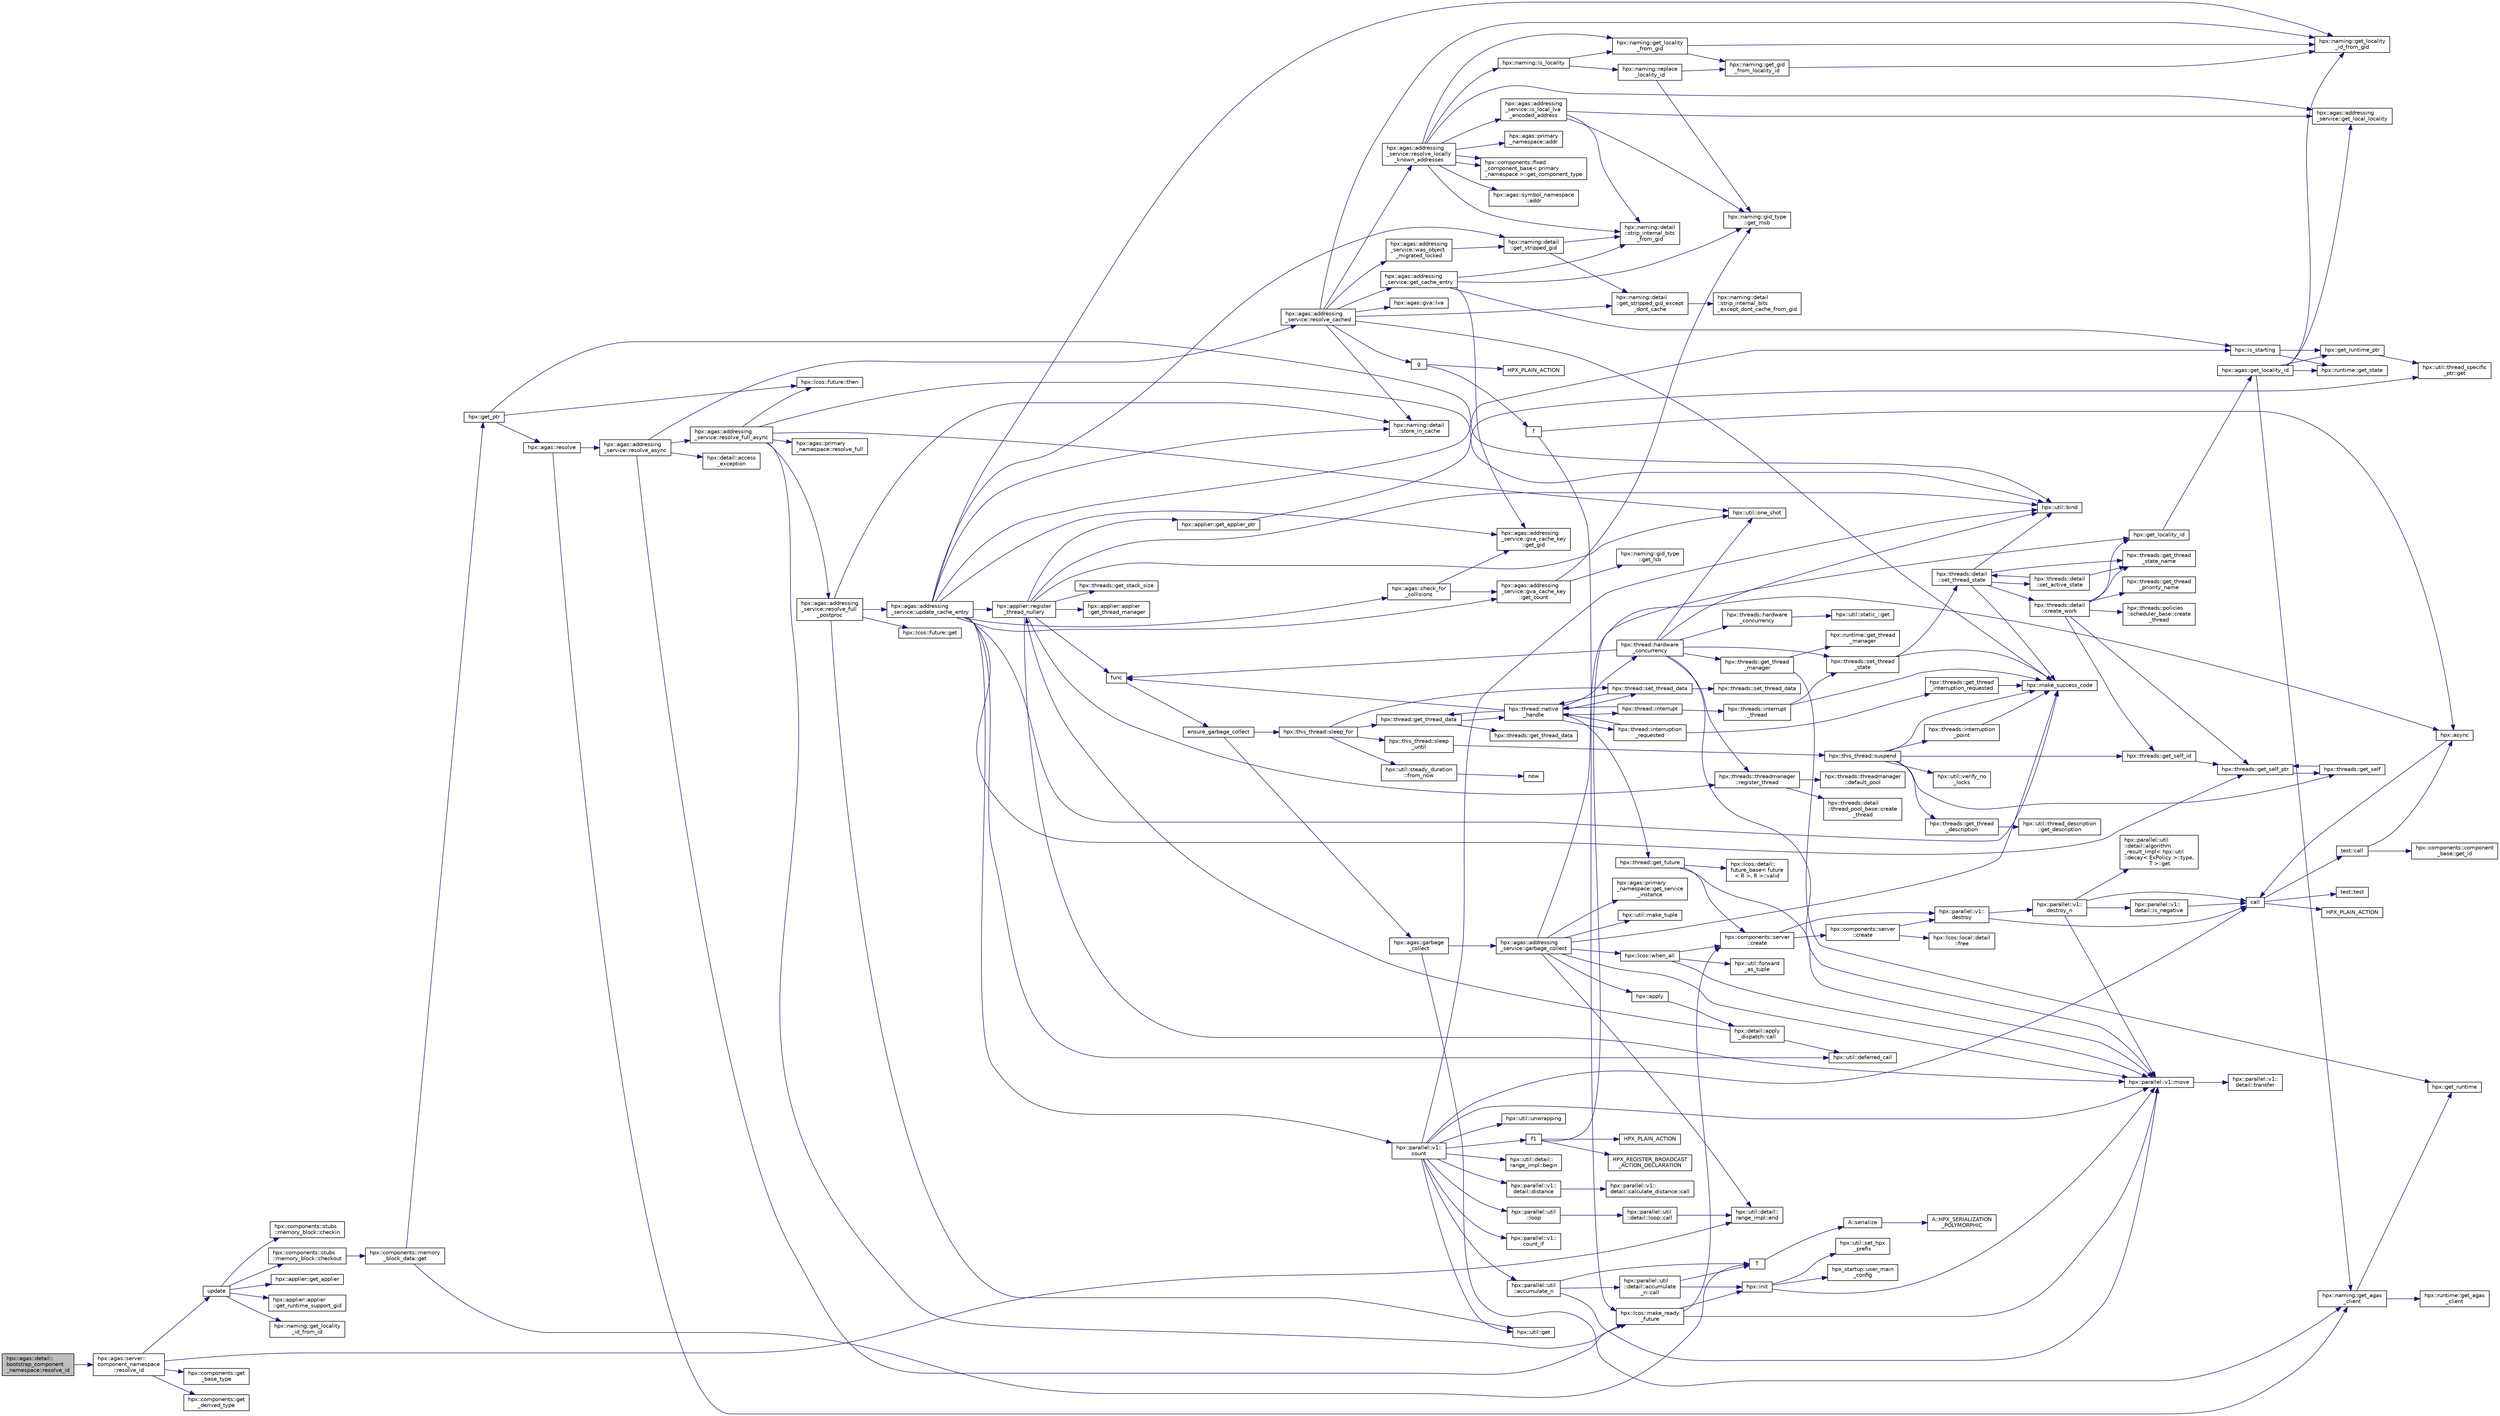 digraph "hpx::agas::detail::bootstrap_component_namespace::resolve_id"
{
  edge [fontname="Helvetica",fontsize="10",labelfontname="Helvetica",labelfontsize="10"];
  node [fontname="Helvetica",fontsize="10",shape=record];
  rankdir="LR";
  Node1377 [label="hpx::agas::detail::\lbootstrap_component\l_namespace::resolve_id",height=0.2,width=0.4,color="black", fillcolor="grey75", style="filled", fontcolor="black"];
  Node1377 -> Node1378 [color="midnightblue",fontsize="10",style="solid",fontname="Helvetica"];
  Node1378 [label="hpx::agas::server::\lcomponent_namespace\l::resolve_id",height=0.2,width=0.4,color="black", fillcolor="white", style="filled",URL="$d4/dc8/structhpx_1_1agas_1_1server_1_1component__namespace.html#acee1577d340b0c3af69fea410a97e760"];
  Node1378 -> Node1379 [color="midnightblue",fontsize="10",style="solid",fontname="Helvetica"];
  Node1379 [label="update",height=0.2,width=0.4,color="black", fillcolor="white", style="filled",URL="$d7/d8b/non__atomic__rma_8cpp.html#a1f6c9aa3449cfad360e892c9c0bb7773"];
  Node1379 -> Node1380 [color="midnightblue",fontsize="10",style="solid",fontname="Helvetica"];
  Node1380 [label="hpx::components::stubs\l::memory_block::checkout",height=0.2,width=0.4,color="black", fillcolor="white", style="filled",URL="$d2/d46/structhpx_1_1components_1_1stubs_1_1memory__block.html#a37128bbb38e0ee31010f3d06d6de4e66"];
  Node1380 -> Node1381 [color="midnightblue",fontsize="10",style="solid",fontname="Helvetica"];
  Node1381 [label="hpx::components::memory\l_block_data::get",height=0.2,width=0.4,color="black", fillcolor="white", style="filled",URL="$d5/d76/classhpx_1_1components_1_1memory__block__data.html#a97ce2f01b730d8d90d329c1642fc0b28"];
  Node1381 -> Node1382 [color="midnightblue",fontsize="10",style="solid",fontname="Helvetica"];
  Node1382 [label="T",height=0.2,width=0.4,color="black", fillcolor="white", style="filled",URL="$db/d33/polymorphic__semiintrusive__template_8cpp.html#ad187658f9cb91c1312b39ae7e896f1ea"];
  Node1382 -> Node1383 [color="midnightblue",fontsize="10",style="solid",fontname="Helvetica"];
  Node1383 [label="A::serialize",height=0.2,width=0.4,color="black", fillcolor="white", style="filled",URL="$d7/da0/struct_a.html#a5f5c287cf471e274ed9dda0da1592212"];
  Node1383 -> Node1384 [color="midnightblue",fontsize="10",style="solid",fontname="Helvetica"];
  Node1384 [label="A::HPX_SERIALIZATION\l_POLYMORPHIC",height=0.2,width=0.4,color="black", fillcolor="white", style="filled",URL="$d7/da0/struct_a.html#ada978cc156cebbafddb1f3aa4c01918c"];
  Node1381 -> Node1385 [color="midnightblue",fontsize="10",style="solid",fontname="Helvetica"];
  Node1385 [label="hpx::get_ptr",height=0.2,width=0.4,color="black", fillcolor="white", style="filled",URL="$d8/d83/namespacehpx.html#aeb814737de830a2e8e340ca052d5ebfa",tooltip="Returns a future referring to the pointer to the underlying memory of a component. "];
  Node1385 -> Node1386 [color="midnightblue",fontsize="10",style="solid",fontname="Helvetica"];
  Node1386 [label="hpx::agas::resolve",height=0.2,width=0.4,color="black", fillcolor="white", style="filled",URL="$dc/d54/namespacehpx_1_1agas.html#aa3252ce39fbc229439bb0d85875b01fb"];
  Node1386 -> Node1387 [color="midnightblue",fontsize="10",style="solid",fontname="Helvetica"];
  Node1387 [label="hpx::naming::get_agas\l_client",height=0.2,width=0.4,color="black", fillcolor="white", style="filled",URL="$d4/dc9/namespacehpx_1_1naming.html#a0408fffd5d34b620712a801b0ae3b032"];
  Node1387 -> Node1388 [color="midnightblue",fontsize="10",style="solid",fontname="Helvetica"];
  Node1388 [label="hpx::get_runtime",height=0.2,width=0.4,color="black", fillcolor="white", style="filled",URL="$d8/d83/namespacehpx.html#aef902cc6c7dd3b9fbadf34d1e850a070"];
  Node1387 -> Node1389 [color="midnightblue",fontsize="10",style="solid",fontname="Helvetica"];
  Node1389 [label="hpx::runtime::get_agas\l_client",height=0.2,width=0.4,color="black", fillcolor="white", style="filled",URL="$d0/d7b/classhpx_1_1runtime.html#aeb5dddd30d6b9861669af8ad44d1a96a"];
  Node1386 -> Node1390 [color="midnightblue",fontsize="10",style="solid",fontname="Helvetica"];
  Node1390 [label="hpx::agas::addressing\l_service::resolve_async",height=0.2,width=0.4,color="black", fillcolor="white", style="filled",URL="$db/d58/structhpx_1_1agas_1_1addressing__service.html#a3344990e7d5c255f51bf89a8fb2828eb"];
  Node1390 -> Node1391 [color="midnightblue",fontsize="10",style="solid",fontname="Helvetica"];
  Node1391 [label="hpx::lcos::make_ready\l_future",height=0.2,width=0.4,color="black", fillcolor="white", style="filled",URL="$d2/dc9/namespacehpx_1_1lcos.html#a42997564ddfde91d475b8a2cea8f53e4"];
  Node1391 -> Node1392 [color="midnightblue",fontsize="10",style="solid",fontname="Helvetica"];
  Node1392 [label="hpx::init",height=0.2,width=0.4,color="black", fillcolor="white", style="filled",URL="$d8/d83/namespacehpx.html#a3c694ea960b47c56b33351ba16e3d76b",tooltip="Main entry point for launching the HPX runtime system. "];
  Node1392 -> Node1393 [color="midnightblue",fontsize="10",style="solid",fontname="Helvetica"];
  Node1393 [label="hpx::util::set_hpx\l_prefix",height=0.2,width=0.4,color="black", fillcolor="white", style="filled",URL="$df/dad/namespacehpx_1_1util.html#ae40a23c1ba0a48d9304dcf717a95793e"];
  Node1392 -> Node1394 [color="midnightblue",fontsize="10",style="solid",fontname="Helvetica"];
  Node1394 [label="hpx_startup::user_main\l_config",height=0.2,width=0.4,color="black", fillcolor="white", style="filled",URL="$d3/dd2/namespacehpx__startup.html#aaac571d88bd3912a4225a23eb3261637"];
  Node1392 -> Node1395 [color="midnightblue",fontsize="10",style="solid",fontname="Helvetica"];
  Node1395 [label="hpx::parallel::v1::move",height=0.2,width=0.4,color="black", fillcolor="white", style="filled",URL="$db/db9/namespacehpx_1_1parallel_1_1v1.html#aa7c4ede081ce786c9d1eb1adff495cfc"];
  Node1395 -> Node1396 [color="midnightblue",fontsize="10",style="solid",fontname="Helvetica"];
  Node1396 [label="hpx::parallel::v1::\ldetail::transfer",height=0.2,width=0.4,color="black", fillcolor="white", style="filled",URL="$d2/ddd/namespacehpx_1_1parallel_1_1v1_1_1detail.html#ab1b56a05e1885ca7cc7ffa1804dd2f3c"];
  Node1391 -> Node1397 [color="midnightblue",fontsize="10",style="solid",fontname="Helvetica"];
  Node1397 [label="hpx::components::server\l::create",height=0.2,width=0.4,color="black", fillcolor="white", style="filled",URL="$d2/da2/namespacehpx_1_1components_1_1server.html#ac776c89f3d68ceb910e8cee9fa937ab4",tooltip="Create arrays of components using their default constructor. "];
  Node1397 -> Node1398 [color="midnightblue",fontsize="10",style="solid",fontname="Helvetica"];
  Node1398 [label="hpx::components::server\l::create",height=0.2,width=0.4,color="black", fillcolor="white", style="filled",URL="$d2/da2/namespacehpx_1_1components_1_1server.html#a77d26de181c97b444565e230577981bd"];
  Node1398 -> Node1399 [color="midnightblue",fontsize="10",style="solid",fontname="Helvetica"];
  Node1399 [label="hpx::lcos::local::detail\l::free",height=0.2,width=0.4,color="black", fillcolor="white", style="filled",URL="$d4/dcb/namespacehpx_1_1lcos_1_1local_1_1detail.html#a55a940f019734e9bb045dc123cd80e48"];
  Node1398 -> Node1400 [color="midnightblue",fontsize="10",style="solid",fontname="Helvetica"];
  Node1400 [label="hpx::parallel::v1::\ldestroy",height=0.2,width=0.4,color="black", fillcolor="white", style="filled",URL="$db/db9/namespacehpx_1_1parallel_1_1v1.html#acf303558375048e8a7cc9a2c2e09477f"];
  Node1400 -> Node1401 [color="midnightblue",fontsize="10",style="solid",fontname="Helvetica"];
  Node1401 [label="call",height=0.2,width=0.4,color="black", fillcolor="white", style="filled",URL="$d2/d67/promise__1620_8cpp.html#a58357f0b82bc761e1d0b9091ed563a70"];
  Node1401 -> Node1402 [color="midnightblue",fontsize="10",style="solid",fontname="Helvetica"];
  Node1402 [label="test::test",height=0.2,width=0.4,color="black", fillcolor="white", style="filled",URL="$d8/d89/structtest.html#ab42d5ece712d716b04cb3f686f297a26"];
  Node1401 -> Node1403 [color="midnightblue",fontsize="10",style="solid",fontname="Helvetica"];
  Node1403 [label="HPX_PLAIN_ACTION",height=0.2,width=0.4,color="black", fillcolor="white", style="filled",URL="$d2/d67/promise__1620_8cpp.html#ab96aab827a4b1fcaf66cfe0ba83fef23"];
  Node1401 -> Node1404 [color="midnightblue",fontsize="10",style="solid",fontname="Helvetica"];
  Node1404 [label="test::call",height=0.2,width=0.4,color="black", fillcolor="white", style="filled",URL="$d8/d89/structtest.html#aeb29e7ed6518b9426ccf1344c52620ae"];
  Node1404 -> Node1405 [color="midnightblue",fontsize="10",style="solid",fontname="Helvetica"];
  Node1405 [label="hpx::async",height=0.2,width=0.4,color="black", fillcolor="white", style="filled",URL="$d8/d83/namespacehpx.html#acb7d8e37b73b823956ce144f9a57eaa4"];
  Node1405 -> Node1401 [color="midnightblue",fontsize="10",style="solid",fontname="Helvetica"];
  Node1404 -> Node1406 [color="midnightblue",fontsize="10",style="solid",fontname="Helvetica"];
  Node1406 [label="hpx::components::component\l_base::get_id",height=0.2,width=0.4,color="black", fillcolor="white", style="filled",URL="$d2/de6/classhpx_1_1components_1_1component__base.html#a4c8fd93514039bdf01c48d66d82b19cd"];
  Node1400 -> Node1407 [color="midnightblue",fontsize="10",style="solid",fontname="Helvetica"];
  Node1407 [label="hpx::parallel::v1::\ldestroy_n",height=0.2,width=0.4,color="black", fillcolor="white", style="filled",URL="$db/db9/namespacehpx_1_1parallel_1_1v1.html#a71d0691132a300690163f5636bcd5bd3"];
  Node1407 -> Node1408 [color="midnightblue",fontsize="10",style="solid",fontname="Helvetica"];
  Node1408 [label="hpx::parallel::v1::\ldetail::is_negative",height=0.2,width=0.4,color="black", fillcolor="white", style="filled",URL="$d2/ddd/namespacehpx_1_1parallel_1_1v1_1_1detail.html#adf2e40fc4b20ad0fd442ee3118a4d527"];
  Node1408 -> Node1401 [color="midnightblue",fontsize="10",style="solid",fontname="Helvetica"];
  Node1407 -> Node1409 [color="midnightblue",fontsize="10",style="solid",fontname="Helvetica"];
  Node1409 [label="hpx::parallel::util\l::detail::algorithm\l_result_impl\< hpx::util\l::decay\< ExPolicy \>::type,\l T \>::get",height=0.2,width=0.4,color="black", fillcolor="white", style="filled",URL="$d2/d42/structhpx_1_1parallel_1_1util_1_1detail_1_1algorithm__result__impl.html#ab5b051e8ec74eff5e0e62fd63f5d377e"];
  Node1407 -> Node1395 [color="midnightblue",fontsize="10",style="solid",fontname="Helvetica"];
  Node1407 -> Node1401 [color="midnightblue",fontsize="10",style="solid",fontname="Helvetica"];
  Node1397 -> Node1400 [color="midnightblue",fontsize="10",style="solid",fontname="Helvetica"];
  Node1391 -> Node1395 [color="midnightblue",fontsize="10",style="solid",fontname="Helvetica"];
  Node1390 -> Node1410 [color="midnightblue",fontsize="10",style="solid",fontname="Helvetica"];
  Node1410 [label="hpx::agas::addressing\l_service::resolve_cached",height=0.2,width=0.4,color="black", fillcolor="white", style="filled",URL="$db/d58/structhpx_1_1agas_1_1addressing__service.html#a187ac62b4a4b7c1b98b75979357f07a9"];
  Node1410 -> Node1411 [color="midnightblue",fontsize="10",style="solid",fontname="Helvetica"];
  Node1411 [label="hpx::naming::detail\l::get_stripped_gid_except\l_dont_cache",height=0.2,width=0.4,color="black", fillcolor="white", style="filled",URL="$d5/d18/namespacehpx_1_1naming_1_1detail.html#a1ab848588112d0f7fac377a15692c9cc"];
  Node1411 -> Node1412 [color="midnightblue",fontsize="10",style="solid",fontname="Helvetica"];
  Node1412 [label="hpx::naming::detail\l::strip_internal_bits\l_except_dont_cache_from_gid",height=0.2,width=0.4,color="black", fillcolor="white", style="filled",URL="$d5/d18/namespacehpx_1_1naming_1_1detail.html#aabeb51a92376c6bfb9cf31bf9ff0c4cc"];
  Node1410 -> Node1413 [color="midnightblue",fontsize="10",style="solid",fontname="Helvetica"];
  Node1413 [label="hpx::agas::addressing\l_service::resolve_locally\l_known_addresses",height=0.2,width=0.4,color="black", fillcolor="white", style="filled",URL="$db/d58/structhpx_1_1agas_1_1addressing__service.html#afb44b2c86524b47d1431d9d66524075c"];
  Node1413 -> Node1414 [color="midnightblue",fontsize="10",style="solid",fontname="Helvetica"];
  Node1414 [label="hpx::naming::detail\l::strip_internal_bits\l_from_gid",height=0.2,width=0.4,color="black", fillcolor="white", style="filled",URL="$d5/d18/namespacehpx_1_1naming_1_1detail.html#a95cca4d4bc82a9da3e804b225b03dfaf"];
  Node1413 -> Node1415 [color="midnightblue",fontsize="10",style="solid",fontname="Helvetica"];
  Node1415 [label="hpx::agas::addressing\l_service::is_local_lva\l_encoded_address",height=0.2,width=0.4,color="black", fillcolor="white", style="filled",URL="$db/d58/structhpx_1_1agas_1_1addressing__service.html#af9469c8740aeb898ce6937e2d0e57095"];
  Node1415 -> Node1414 [color="midnightblue",fontsize="10",style="solid",fontname="Helvetica"];
  Node1415 -> Node1416 [color="midnightblue",fontsize="10",style="solid",fontname="Helvetica"];
  Node1416 [label="hpx::agas::addressing\l_service::get_local_locality",height=0.2,width=0.4,color="black", fillcolor="white", style="filled",URL="$db/d58/structhpx_1_1agas_1_1addressing__service.html#ab52c19a37c2a7a006c6c15f90ad0539c"];
  Node1415 -> Node1417 [color="midnightblue",fontsize="10",style="solid",fontname="Helvetica"];
  Node1417 [label="hpx::naming::gid_type\l::get_msb",height=0.2,width=0.4,color="black", fillcolor="white", style="filled",URL="$d3/d67/structhpx_1_1naming_1_1gid__type.html#a31d0fb49a563fb184fecaabdced4dcd9"];
  Node1413 -> Node1416 [color="midnightblue",fontsize="10",style="solid",fontname="Helvetica"];
  Node1413 -> Node1418 [color="midnightblue",fontsize="10",style="solid",fontname="Helvetica"];
  Node1418 [label="hpx::naming::is_locality",height=0.2,width=0.4,color="black", fillcolor="white", style="filled",URL="$d4/dc9/namespacehpx_1_1naming.html#a960045d29982b0fda774809643cf2be8"];
  Node1418 -> Node1419 [color="midnightblue",fontsize="10",style="solid",fontname="Helvetica"];
  Node1419 [label="hpx::naming::get_locality\l_from_gid",height=0.2,width=0.4,color="black", fillcolor="white", style="filled",URL="$d4/dc9/namespacehpx_1_1naming.html#a0b1c0ab6510a7a869fa4e3c7717748e5"];
  Node1419 -> Node1420 [color="midnightblue",fontsize="10",style="solid",fontname="Helvetica"];
  Node1420 [label="hpx::naming::get_gid\l_from_locality_id",height=0.2,width=0.4,color="black", fillcolor="white", style="filled",URL="$d4/dc9/namespacehpx_1_1naming.html#ae50a3ecdb5854b6a25a556ebc9830541"];
  Node1420 -> Node1421 [color="midnightblue",fontsize="10",style="solid",fontname="Helvetica"];
  Node1421 [label="hpx::naming::get_locality\l_id_from_gid",height=0.2,width=0.4,color="black", fillcolor="white", style="filled",URL="$d4/dc9/namespacehpx_1_1naming.html#a7fd43037784560bd04fda9b49e33529f"];
  Node1419 -> Node1421 [color="midnightblue",fontsize="10",style="solid",fontname="Helvetica"];
  Node1418 -> Node1422 [color="midnightblue",fontsize="10",style="solid",fontname="Helvetica"];
  Node1422 [label="hpx::naming::replace\l_locality_id",height=0.2,width=0.4,color="black", fillcolor="white", style="filled",URL="$d4/dc9/namespacehpx_1_1naming.html#a27ed9275dccbd5fb677b350f040c21b4"];
  Node1422 -> Node1420 [color="midnightblue",fontsize="10",style="solid",fontname="Helvetica"];
  Node1422 -> Node1417 [color="midnightblue",fontsize="10",style="solid",fontname="Helvetica"];
  Node1413 -> Node1419 [color="midnightblue",fontsize="10",style="solid",fontname="Helvetica"];
  Node1413 -> Node1423 [color="midnightblue",fontsize="10",style="solid",fontname="Helvetica"];
  Node1423 [label="hpx::agas::primary\l_namespace::addr",height=0.2,width=0.4,color="black", fillcolor="white", style="filled",URL="$d1/d43/structhpx_1_1agas_1_1primary__namespace.html#ab71d11675989acee54e82f6d1956a77c"];
  Node1413 -> Node1424 [color="midnightblue",fontsize="10",style="solid",fontname="Helvetica"];
  Node1424 [label="hpx::components::fixed\l_component_base\< primary\l_namespace \>::get_component_type",height=0.2,width=0.4,color="black", fillcolor="white", style="filled",URL="$df/dfd/classhpx_1_1components_1_1fixed__component__base.html#aa87dbc5aad4f2ee3f9b8f62c6981a8c2"];
  Node1413 -> Node1425 [color="midnightblue",fontsize="10",style="solid",fontname="Helvetica"];
  Node1425 [label="hpx::agas::symbol_namespace\l::addr",height=0.2,width=0.4,color="black", fillcolor="white", style="filled",URL="$dd/d5e/structhpx_1_1agas_1_1symbol__namespace.html#a2527957c5b5ce9c4842294c8a95d00b4"];
  Node1413 -> Node1424 [color="midnightblue",fontsize="10",style="solid",fontname="Helvetica"];
  Node1410 -> Node1426 [color="midnightblue",fontsize="10",style="solid",fontname="Helvetica"];
  Node1426 [label="hpx::make_success_code",height=0.2,width=0.4,color="black", fillcolor="white", style="filled",URL="$d8/d83/namespacehpx.html#a0e8512a8f49e2a6c8185061181419d8f",tooltip="Returns error_code(hpx::success, \"success\", mode). "];
  Node1410 -> Node1427 [color="midnightblue",fontsize="10",style="solid",fontname="Helvetica"];
  Node1427 [label="hpx::naming::detail\l::store_in_cache",height=0.2,width=0.4,color="black", fillcolor="white", style="filled",URL="$d5/d18/namespacehpx_1_1naming_1_1detail.html#a58e1ddcbd72ed4042377e11f32abf3fa"];
  Node1410 -> Node1421 [color="midnightblue",fontsize="10",style="solid",fontname="Helvetica"];
  Node1410 -> Node1428 [color="midnightblue",fontsize="10",style="solid",fontname="Helvetica"];
  Node1428 [label="hpx::agas::addressing\l_service::was_object\l_migrated_locked",height=0.2,width=0.4,color="black", fillcolor="white", style="filled",URL="$db/d58/structhpx_1_1agas_1_1addressing__service.html#aade8c179c3866b1212fe6439b586ace1",tooltip="Maintain list of migrated objects. "];
  Node1428 -> Node1429 [color="midnightblue",fontsize="10",style="solid",fontname="Helvetica"];
  Node1429 [label="hpx::naming::detail\l::get_stripped_gid",height=0.2,width=0.4,color="black", fillcolor="white", style="filled",URL="$d5/d18/namespacehpx_1_1naming_1_1detail.html#ad3a849cb7ebd5dccf9aefadccc21dd89"];
  Node1429 -> Node1414 [color="midnightblue",fontsize="10",style="solid",fontname="Helvetica"];
  Node1429 -> Node1411 [color="midnightblue",fontsize="10",style="solid",fontname="Helvetica"];
  Node1410 -> Node1430 [color="midnightblue",fontsize="10",style="solid",fontname="Helvetica"];
  Node1430 [label="g",height=0.2,width=0.4,color="black", fillcolor="white", style="filled",URL="$da/d17/cxx11__noexcept_8cpp.html#a96f5ebe659f57f5faa7343c54f8ea39a"];
  Node1430 -> Node1431 [color="midnightblue",fontsize="10",style="solid",fontname="Helvetica"];
  Node1431 [label="f",height=0.2,width=0.4,color="black", fillcolor="white", style="filled",URL="$d4/d13/async__unwrap__1037_8cpp.html#a02a6b0b4f77af9f69a841dc8262b0cd0"];
  Node1431 -> Node1405 [color="midnightblue",fontsize="10",style="solid",fontname="Helvetica"];
  Node1431 -> Node1391 [color="midnightblue",fontsize="10",style="solid",fontname="Helvetica"];
  Node1430 -> Node1432 [color="midnightblue",fontsize="10",style="solid",fontname="Helvetica"];
  Node1432 [label="HPX_PLAIN_ACTION",height=0.2,width=0.4,color="black", fillcolor="white", style="filled",URL="$d4/d13/async__unwrap__1037_8cpp.html#ab5991a65409f0229f564e4935bd7b979"];
  Node1410 -> Node1433 [color="midnightblue",fontsize="10",style="solid",fontname="Helvetica"];
  Node1433 [label="hpx::agas::addressing\l_service::get_cache_entry",height=0.2,width=0.4,color="black", fillcolor="white", style="filled",URL="$db/d58/structhpx_1_1agas_1_1addressing__service.html#aa49e358ece0734e36829a90603b51c63"];
  Node1433 -> Node1434 [color="midnightblue",fontsize="10",style="solid",fontname="Helvetica"];
  Node1434 [label="hpx::is_starting",height=0.2,width=0.4,color="black", fillcolor="white", style="filled",URL="$d8/d83/namespacehpx.html#ab3ff61647293cfe9b7c3060fee8445a5",tooltip="Test whether the runtime system is currently being started. "];
  Node1434 -> Node1435 [color="midnightblue",fontsize="10",style="solid",fontname="Helvetica"];
  Node1435 [label="hpx::get_runtime_ptr",height=0.2,width=0.4,color="black", fillcolor="white", style="filled",URL="$d8/d83/namespacehpx.html#af29daf2bb3e01b4d6495a1742b6cce64"];
  Node1435 -> Node1436 [color="midnightblue",fontsize="10",style="solid",fontname="Helvetica"];
  Node1436 [label="hpx::util::thread_specific\l_ptr::get",height=0.2,width=0.4,color="black", fillcolor="white", style="filled",URL="$d4/d4c/structhpx_1_1util_1_1thread__specific__ptr.html#a3b27d8520710478aa41d1f74206bdba9"];
  Node1434 -> Node1437 [color="midnightblue",fontsize="10",style="solid",fontname="Helvetica"];
  Node1437 [label="hpx::runtime::get_state",height=0.2,width=0.4,color="black", fillcolor="white", style="filled",URL="$d0/d7b/classhpx_1_1runtime.html#ab405f80e060dac95d624520f38b0524c"];
  Node1433 -> Node1414 [color="midnightblue",fontsize="10",style="solid",fontname="Helvetica"];
  Node1433 -> Node1417 [color="midnightblue",fontsize="10",style="solid",fontname="Helvetica"];
  Node1433 -> Node1438 [color="midnightblue",fontsize="10",style="solid",fontname="Helvetica"];
  Node1438 [label="hpx::agas::addressing\l_service::gva_cache_key\l::get_gid",height=0.2,width=0.4,color="black", fillcolor="white", style="filled",URL="$d0/d9c/structhpx_1_1agas_1_1addressing__service_1_1gva__cache__key.html#a708ed959cf225ceef95f3328a99e29ff"];
  Node1410 -> Node1439 [color="midnightblue",fontsize="10",style="solid",fontname="Helvetica"];
  Node1439 [label="hpx::agas::gva::lva",height=0.2,width=0.4,color="black", fillcolor="white", style="filled",URL="$dc/d8a/structhpx_1_1agas_1_1gva.html#aea2401483cd9320a0a8ca504e79e076b"];
  Node1390 -> Node1440 [color="midnightblue",fontsize="10",style="solid",fontname="Helvetica"];
  Node1440 [label="hpx::detail::access\l_exception",height=0.2,width=0.4,color="black", fillcolor="white", style="filled",URL="$d5/dbe/namespacehpx_1_1detail.html#ad5b3b2c9c75cdd2d75f4473c03230643"];
  Node1390 -> Node1441 [color="midnightblue",fontsize="10",style="solid",fontname="Helvetica"];
  Node1441 [label="hpx::agas::addressing\l_service::resolve_full_async",height=0.2,width=0.4,color="black", fillcolor="white", style="filled",URL="$db/d58/structhpx_1_1agas_1_1addressing__service.html#af678e6288e0f302b9c96b813a8e660ef"];
  Node1441 -> Node1391 [color="midnightblue",fontsize="10",style="solid",fontname="Helvetica"];
  Node1441 -> Node1442 [color="midnightblue",fontsize="10",style="solid",fontname="Helvetica"];
  Node1442 [label="hpx::agas::primary\l_namespace::resolve_full",height=0.2,width=0.4,color="black", fillcolor="white", style="filled",URL="$d1/d43/structhpx_1_1agas_1_1primary__namespace.html#ae7bd476e130fc743397d0d18bb161f74"];
  Node1441 -> Node1443 [color="midnightblue",fontsize="10",style="solid",fontname="Helvetica"];
  Node1443 [label="hpx::lcos::future::then",height=0.2,width=0.4,color="black", fillcolor="white", style="filled",URL="$d0/d33/classhpx_1_1lcos_1_1future.html#a17045dee172c36e208b2cbd400fa8797"];
  Node1441 -> Node1444 [color="midnightblue",fontsize="10",style="solid",fontname="Helvetica"];
  Node1444 [label="hpx::util::bind",height=0.2,width=0.4,color="black", fillcolor="white", style="filled",URL="$df/dad/namespacehpx_1_1util.html#ad844caedf82a0173d6909d910c3e48c6"];
  Node1441 -> Node1445 [color="midnightblue",fontsize="10",style="solid",fontname="Helvetica"];
  Node1445 [label="hpx::util::one_shot",height=0.2,width=0.4,color="black", fillcolor="white", style="filled",URL="$df/dad/namespacehpx_1_1util.html#a273e61be42a72415291e0ec0a4f28c7a"];
  Node1441 -> Node1446 [color="midnightblue",fontsize="10",style="solid",fontname="Helvetica"];
  Node1446 [label="hpx::agas::addressing\l_service::resolve_full\l_postproc",height=0.2,width=0.4,color="black", fillcolor="white", style="filled",URL="$db/d58/structhpx_1_1agas_1_1addressing__service.html#a9adf9683a9e200a15224e7c04f8d6339"];
  Node1446 -> Node1447 [color="midnightblue",fontsize="10",style="solid",fontname="Helvetica"];
  Node1447 [label="hpx::util::get",height=0.2,width=0.4,color="black", fillcolor="white", style="filled",URL="$df/dad/namespacehpx_1_1util.html#a5cbd3c41f03f4d4acaedaa4777e3cc02"];
  Node1446 -> Node1448 [color="midnightblue",fontsize="10",style="solid",fontname="Helvetica"];
  Node1448 [label="hpx::lcos::future::get",height=0.2,width=0.4,color="black", fillcolor="white", style="filled",URL="$d0/d33/classhpx_1_1lcos_1_1future.html#a8c28269486d5620ac48af349f17bb41c"];
  Node1446 -> Node1427 [color="midnightblue",fontsize="10",style="solid",fontname="Helvetica"];
  Node1446 -> Node1449 [color="midnightblue",fontsize="10",style="solid",fontname="Helvetica"];
  Node1449 [label="hpx::agas::addressing\l_service::update_cache_entry",height=0.2,width=0.4,color="black", fillcolor="white", style="filled",URL="$db/d58/structhpx_1_1agas_1_1addressing__service.html#ab49f7530592fc5c804c94720b8ffd61d"];
  Node1449 -> Node1426 [color="midnightblue",fontsize="10",style="solid",fontname="Helvetica"];
  Node1449 -> Node1427 [color="midnightblue",fontsize="10",style="solid",fontname="Helvetica"];
  Node1449 -> Node1429 [color="midnightblue",fontsize="10",style="solid",fontname="Helvetica"];
  Node1449 -> Node1421 [color="midnightblue",fontsize="10",style="solid",fontname="Helvetica"];
  Node1449 -> Node1450 [color="midnightblue",fontsize="10",style="solid",fontname="Helvetica"];
  Node1450 [label="hpx::threads::get_self_ptr",height=0.2,width=0.4,color="black", fillcolor="white", style="filled",URL="$d7/d28/namespacehpx_1_1threads.html#a22877ae347ad884cde3a51397dad6c53"];
  Node1450 -> Node1451 [color="midnightblue",fontsize="10",style="solid",fontname="Helvetica"];
  Node1451 [label="hpx::threads::get_self",height=0.2,width=0.4,color="black", fillcolor="white", style="filled",URL="$d7/d28/namespacehpx_1_1threads.html#a07daf4d6d29233f20d66d41ab7b5b8e8"];
  Node1451 -> Node1450 [color="midnightblue",fontsize="10",style="solid",fontname="Helvetica"];
  Node1449 -> Node1434 [color="midnightblue",fontsize="10",style="solid",fontname="Helvetica"];
  Node1449 -> Node1452 [color="midnightblue",fontsize="10",style="solid",fontname="Helvetica"];
  Node1452 [label="hpx::applier::register\l_thread_nullary",height=0.2,width=0.4,color="black", fillcolor="white", style="filled",URL="$d8/dcb/namespacehpx_1_1applier.html#a401cd1145927e58d74d1eb52aaccd936"];
  Node1452 -> Node1453 [color="midnightblue",fontsize="10",style="solid",fontname="Helvetica"];
  Node1453 [label="hpx::applier::get_applier_ptr",height=0.2,width=0.4,color="black", fillcolor="white", style="filled",URL="$d8/dcb/namespacehpx_1_1applier.html#a617483cf2b77ad3a0aa428ade7b35299"];
  Node1453 -> Node1436 [color="midnightblue",fontsize="10",style="solid",fontname="Helvetica"];
  Node1452 -> Node1454 [color="midnightblue",fontsize="10",style="solid",fontname="Helvetica"];
  Node1454 [label="func",height=0.2,width=0.4,color="black", fillcolor="white", style="filled",URL="$d8/dfd/id__type__ref__counting__1032_8cpp.html#ab811b86ea5107ffb3351fcaa29d2c652"];
  Node1454 -> Node1455 [color="midnightblue",fontsize="10",style="solid",fontname="Helvetica"];
  Node1455 [label="ensure_garbage_collect",height=0.2,width=0.4,color="black", fillcolor="white", style="filled",URL="$d8/dfd/id__type__ref__counting__1032_8cpp.html#a5264b94bf7c262ac0e521fb290d476d5"];
  Node1455 -> Node1456 [color="midnightblue",fontsize="10",style="solid",fontname="Helvetica"];
  Node1456 [label="hpx::this_thread::sleep_for",height=0.2,width=0.4,color="black", fillcolor="white", style="filled",URL="$d9/d52/namespacehpx_1_1this__thread.html#afc042a5a5fa52eef2d1d177a343435cf"];
  Node1456 -> Node1457 [color="midnightblue",fontsize="10",style="solid",fontname="Helvetica"];
  Node1457 [label="hpx::this_thread::sleep\l_until",height=0.2,width=0.4,color="black", fillcolor="white", style="filled",URL="$d9/d52/namespacehpx_1_1this__thread.html#ae12a853980115b23ff0ab8ca06622658"];
  Node1457 -> Node1458 [color="midnightblue",fontsize="10",style="solid",fontname="Helvetica"];
  Node1458 [label="hpx::this_thread::suspend",height=0.2,width=0.4,color="black", fillcolor="white", style="filled",URL="$d9/d52/namespacehpx_1_1this__thread.html#aca220026fb3014c0881d129fe31c0073"];
  Node1458 -> Node1451 [color="midnightblue",fontsize="10",style="solid",fontname="Helvetica"];
  Node1458 -> Node1459 [color="midnightblue",fontsize="10",style="solid",fontname="Helvetica"];
  Node1459 [label="hpx::threads::get_self_id",height=0.2,width=0.4,color="black", fillcolor="white", style="filled",URL="$d7/d28/namespacehpx_1_1threads.html#afafe0f900b9fac3d4ed3c747625c1cfe"];
  Node1459 -> Node1450 [color="midnightblue",fontsize="10",style="solid",fontname="Helvetica"];
  Node1458 -> Node1460 [color="midnightblue",fontsize="10",style="solid",fontname="Helvetica"];
  Node1460 [label="hpx::threads::interruption\l_point",height=0.2,width=0.4,color="black", fillcolor="white", style="filled",URL="$d7/d28/namespacehpx_1_1threads.html#ada6ec56a12b050707311d8c628089059"];
  Node1460 -> Node1426 [color="midnightblue",fontsize="10",style="solid",fontname="Helvetica"];
  Node1458 -> Node1461 [color="midnightblue",fontsize="10",style="solid",fontname="Helvetica"];
  Node1461 [label="hpx::util::verify_no\l_locks",height=0.2,width=0.4,color="black", fillcolor="white", style="filled",URL="$df/dad/namespacehpx_1_1util.html#ae0e1837ee6f09b79b26c2e788d2e9fc9"];
  Node1458 -> Node1462 [color="midnightblue",fontsize="10",style="solid",fontname="Helvetica"];
  Node1462 [label="hpx::threads::get_thread\l_description",height=0.2,width=0.4,color="black", fillcolor="white", style="filled",URL="$d7/d28/namespacehpx_1_1threads.html#a42fc18a7a680f4e8bc633a4b4c956701"];
  Node1462 -> Node1463 [color="midnightblue",fontsize="10",style="solid",fontname="Helvetica"];
  Node1463 [label="hpx::util::thread_description\l::get_description",height=0.2,width=0.4,color="black", fillcolor="white", style="filled",URL="$df/d9e/structhpx_1_1util_1_1thread__description.html#a8c834e14eca6eb228188022577f9f952"];
  Node1458 -> Node1426 [color="midnightblue",fontsize="10",style="solid",fontname="Helvetica"];
  Node1456 -> Node1464 [color="midnightblue",fontsize="10",style="solid",fontname="Helvetica"];
  Node1464 [label="hpx::util::steady_duration\l::from_now",height=0.2,width=0.4,color="black", fillcolor="white", style="filled",URL="$d9/d4f/classhpx_1_1util_1_1steady__duration.html#a0132206d767cd0f7395507b40111a153"];
  Node1464 -> Node1465 [color="midnightblue",fontsize="10",style="solid",fontname="Helvetica"];
  Node1465 [label="now",height=0.2,width=0.4,color="black", fillcolor="white", style="filled",URL="$de/db3/1d__stencil__1__omp_8cpp.html#a89e9667753dccfac455bd37a7a3a7b16"];
  Node1456 -> Node1466 [color="midnightblue",fontsize="10",style="solid",fontname="Helvetica"];
  Node1466 [label="hpx::thread::get_thread_data",height=0.2,width=0.4,color="black", fillcolor="white", style="filled",URL="$de/d9b/classhpx_1_1thread.html#a4535ef82cec3b953d2c941d20e3e3904"];
  Node1466 -> Node1467 [color="midnightblue",fontsize="10",style="solid",fontname="Helvetica"];
  Node1467 [label="hpx::threads::get_thread_data",height=0.2,width=0.4,color="black", fillcolor="white", style="filled",URL="$d7/d28/namespacehpx_1_1threads.html#a8737931ff6303807225f735b2b384ae4"];
  Node1466 -> Node1468 [color="midnightblue",fontsize="10",style="solid",fontname="Helvetica"];
  Node1468 [label="hpx::thread::native\l_handle",height=0.2,width=0.4,color="black", fillcolor="white", style="filled",URL="$de/d9b/classhpx_1_1thread.html#acf48190d264ab64c1c4ec99d0b421b5a"];
  Node1468 -> Node1469 [color="midnightblue",fontsize="10",style="solid",fontname="Helvetica"];
  Node1469 [label="hpx::thread::hardware\l_concurrency",height=0.2,width=0.4,color="black", fillcolor="white", style="filled",URL="$de/d9b/classhpx_1_1thread.html#a8e4fff210e02485ba493bc3a2a956c03"];
  Node1469 -> Node1470 [color="midnightblue",fontsize="10",style="solid",fontname="Helvetica"];
  Node1470 [label="hpx::threads::hardware\l_concurrency",height=0.2,width=0.4,color="black", fillcolor="white", style="filled",URL="$d7/d28/namespacehpx_1_1threads.html#aa8752a235478d2ad7b5ac467b63ab527"];
  Node1470 -> Node1471 [color="midnightblue",fontsize="10",style="solid",fontname="Helvetica"];
  Node1471 [label="hpx::util::static_::get",height=0.2,width=0.4,color="black", fillcolor="white", style="filled",URL="$d3/dbb/structhpx_1_1util_1_1static__.html#a2967c633948a3bf17a3b5405ef5a8318"];
  Node1469 -> Node1454 [color="midnightblue",fontsize="10",style="solid",fontname="Helvetica"];
  Node1469 -> Node1444 [color="midnightblue",fontsize="10",style="solid",fontname="Helvetica"];
  Node1469 -> Node1445 [color="midnightblue",fontsize="10",style="solid",fontname="Helvetica"];
  Node1469 -> Node1395 [color="midnightblue",fontsize="10",style="solid",fontname="Helvetica"];
  Node1469 -> Node1472 [color="midnightblue",fontsize="10",style="solid",fontname="Helvetica"];
  Node1472 [label="hpx::threads::get_thread\l_manager",height=0.2,width=0.4,color="black", fillcolor="white", style="filled",URL="$d7/d28/namespacehpx_1_1threads.html#a076973c3a53beadde7d967e22c4f6cce"];
  Node1472 -> Node1388 [color="midnightblue",fontsize="10",style="solid",fontname="Helvetica"];
  Node1472 -> Node1473 [color="midnightblue",fontsize="10",style="solid",fontname="Helvetica"];
  Node1473 [label="hpx::runtime::get_thread\l_manager",height=0.2,width=0.4,color="black", fillcolor="white", style="filled",URL="$d0/d7b/classhpx_1_1runtime.html#a865b12d57fcd44a8d3dda3e35414f563"];
  Node1469 -> Node1474 [color="midnightblue",fontsize="10",style="solid",fontname="Helvetica"];
  Node1474 [label="hpx::threads::threadmanager\l::register_thread",height=0.2,width=0.4,color="black", fillcolor="white", style="filled",URL="$d5/daa/classhpx_1_1threads_1_1threadmanager.html#a7f79c7578e08a60ca45eb276ce8133d8"];
  Node1474 -> Node1475 [color="midnightblue",fontsize="10",style="solid",fontname="Helvetica"];
  Node1475 [label="hpx::threads::threadmanager\l::default_pool",height=0.2,width=0.4,color="black", fillcolor="white", style="filled",URL="$d5/daa/classhpx_1_1threads_1_1threadmanager.html#a851f067d03b5dd1c5e6a9a6a841e05df"];
  Node1474 -> Node1476 [color="midnightblue",fontsize="10",style="solid",fontname="Helvetica"];
  Node1476 [label="hpx::threads::detail\l::thread_pool_base::create\l_thread",height=0.2,width=0.4,color="black", fillcolor="white", style="filled",URL="$de/dae/classhpx_1_1threads_1_1detail_1_1thread__pool__base.html#ad35d3779eef6f4528e62a26d71b34b34"];
  Node1469 -> Node1477 [color="midnightblue",fontsize="10",style="solid",fontname="Helvetica"];
  Node1477 [label="hpx::threads::set_thread\l_state",height=0.2,width=0.4,color="black", fillcolor="white", style="filled",URL="$d7/d28/namespacehpx_1_1threads.html#ac0690ad16ad778bcc79dcd727cc33025",tooltip="Set the thread state of the thread referenced by the thread_id id. "];
  Node1477 -> Node1426 [color="midnightblue",fontsize="10",style="solid",fontname="Helvetica"];
  Node1477 -> Node1478 [color="midnightblue",fontsize="10",style="solid",fontname="Helvetica"];
  Node1478 [label="hpx::threads::detail\l::set_thread_state",height=0.2,width=0.4,color="black", fillcolor="white", style="filled",URL="$d2/dd1/namespacehpx_1_1threads_1_1detail.html#af85ddc854c4a149bf1738eb1b111b9ab"];
  Node1478 -> Node1479 [color="midnightblue",fontsize="10",style="solid",fontname="Helvetica"];
  Node1479 [label="hpx::threads::get_thread\l_state_name",height=0.2,width=0.4,color="black", fillcolor="white", style="filled",URL="$d7/d28/namespacehpx_1_1threads.html#a26f91ea8d2195f165c033241c5cd11db"];
  Node1478 -> Node1426 [color="midnightblue",fontsize="10",style="solid",fontname="Helvetica"];
  Node1478 -> Node1444 [color="midnightblue",fontsize="10",style="solid",fontname="Helvetica"];
  Node1478 -> Node1480 [color="midnightblue",fontsize="10",style="solid",fontname="Helvetica"];
  Node1480 [label="hpx::threads::detail\l::set_active_state",height=0.2,width=0.4,color="black", fillcolor="white", style="filled",URL="$d2/dd1/namespacehpx_1_1threads_1_1detail.html#a45884a5bf04ad66a4f259231a3947e76"];
  Node1480 -> Node1479 [color="midnightblue",fontsize="10",style="solid",fontname="Helvetica"];
  Node1480 -> Node1478 [color="midnightblue",fontsize="10",style="solid",fontname="Helvetica"];
  Node1478 -> Node1481 [color="midnightblue",fontsize="10",style="solid",fontname="Helvetica"];
  Node1481 [label="hpx::threads::detail\l::create_work",height=0.2,width=0.4,color="black", fillcolor="white", style="filled",URL="$d2/dd1/namespacehpx_1_1threads_1_1detail.html#ae22384a3c1b1a1940032fad068fb54b1"];
  Node1481 -> Node1479 [color="midnightblue",fontsize="10",style="solid",fontname="Helvetica"];
  Node1481 -> Node1482 [color="midnightblue",fontsize="10",style="solid",fontname="Helvetica"];
  Node1482 [label="hpx::threads::get_thread\l_priority_name",height=0.2,width=0.4,color="black", fillcolor="white", style="filled",URL="$d7/d28/namespacehpx_1_1threads.html#a9c6b2fec0c1cf5b06ff83ce756ca6d42"];
  Node1481 -> Node1450 [color="midnightblue",fontsize="10",style="solid",fontname="Helvetica"];
  Node1481 -> Node1459 [color="midnightblue",fontsize="10",style="solid",fontname="Helvetica"];
  Node1481 -> Node1483 [color="midnightblue",fontsize="10",style="solid",fontname="Helvetica"];
  Node1483 [label="hpx::get_locality_id",height=0.2,width=0.4,color="black", fillcolor="white", style="filled",URL="$d8/d83/namespacehpx.html#a158d7c54a657bb364c1704033010697b",tooltip="Return the number of the locality this function is being called from. "];
  Node1483 -> Node1484 [color="midnightblue",fontsize="10",style="solid",fontname="Helvetica"];
  Node1484 [label="hpx::agas::get_locality_id",height=0.2,width=0.4,color="black", fillcolor="white", style="filled",URL="$dc/d54/namespacehpx_1_1agas.html#a491cc2ddecdf0f1a9129900caa6a4d3e"];
  Node1484 -> Node1435 [color="midnightblue",fontsize="10",style="solid",fontname="Helvetica"];
  Node1484 -> Node1437 [color="midnightblue",fontsize="10",style="solid",fontname="Helvetica"];
  Node1484 -> Node1387 [color="midnightblue",fontsize="10",style="solid",fontname="Helvetica"];
  Node1484 -> Node1416 [color="midnightblue",fontsize="10",style="solid",fontname="Helvetica"];
  Node1484 -> Node1421 [color="midnightblue",fontsize="10",style="solid",fontname="Helvetica"];
  Node1481 -> Node1485 [color="midnightblue",fontsize="10",style="solid",fontname="Helvetica"];
  Node1485 [label="hpx::threads::policies\l::scheduler_base::create\l_thread",height=0.2,width=0.4,color="black", fillcolor="white", style="filled",URL="$dd/d7e/structhpx_1_1threads_1_1policies_1_1scheduler__base.html#ad3b05cd7f363cc8e8410ce368c3794e0"];
  Node1468 -> Node1486 [color="midnightblue",fontsize="10",style="solid",fontname="Helvetica"];
  Node1486 [label="hpx::thread::interrupt",height=0.2,width=0.4,color="black", fillcolor="white", style="filled",URL="$de/d9b/classhpx_1_1thread.html#ac34d0d033aa743c476a79dbc2e1a8a39"];
  Node1486 -> Node1487 [color="midnightblue",fontsize="10",style="solid",fontname="Helvetica"];
  Node1487 [label="hpx::threads::interrupt\l_thread",height=0.2,width=0.4,color="black", fillcolor="white", style="filled",URL="$d7/d28/namespacehpx_1_1threads.html#a6bdda1a2aab61b9b13d274b5155d7e73"];
  Node1487 -> Node1426 [color="midnightblue",fontsize="10",style="solid",fontname="Helvetica"];
  Node1487 -> Node1477 [color="midnightblue",fontsize="10",style="solid",fontname="Helvetica"];
  Node1486 -> Node1468 [color="midnightblue",fontsize="10",style="solid",fontname="Helvetica"];
  Node1468 -> Node1488 [color="midnightblue",fontsize="10",style="solid",fontname="Helvetica"];
  Node1488 [label="hpx::thread::interruption\l_requested",height=0.2,width=0.4,color="black", fillcolor="white", style="filled",URL="$de/d9b/classhpx_1_1thread.html#a33276bb4c20bbb0b1978944e18ef71b8"];
  Node1488 -> Node1489 [color="midnightblue",fontsize="10",style="solid",fontname="Helvetica"];
  Node1489 [label="hpx::threads::get_thread\l_interruption_requested",height=0.2,width=0.4,color="black", fillcolor="white", style="filled",URL="$d7/d28/namespacehpx_1_1threads.html#ae64a7fdb8b5c8bac7be0c8282672a03b"];
  Node1489 -> Node1426 [color="midnightblue",fontsize="10",style="solid",fontname="Helvetica"];
  Node1488 -> Node1468 [color="midnightblue",fontsize="10",style="solid",fontname="Helvetica"];
  Node1468 -> Node1490 [color="midnightblue",fontsize="10",style="solid",fontname="Helvetica"];
  Node1490 [label="hpx::thread::get_future",height=0.2,width=0.4,color="black", fillcolor="white", style="filled",URL="$de/d9b/classhpx_1_1thread.html#a87fdb0d8da826366fc190ed224900a64"];
  Node1490 -> Node1491 [color="midnightblue",fontsize="10",style="solid",fontname="Helvetica"];
  Node1491 [label="hpx::lcos::detail::\lfuture_base\< future\l\< R \>, R \>::valid",height=0.2,width=0.4,color="black", fillcolor="white", style="filled",URL="$d5/dd7/classhpx_1_1lcos_1_1detail_1_1future__base.html#aaf7beb7374815614363033bd96573e75"];
  Node1490 -> Node1397 [color="midnightblue",fontsize="10",style="solid",fontname="Helvetica"];
  Node1490 -> Node1395 [color="midnightblue",fontsize="10",style="solid",fontname="Helvetica"];
  Node1468 -> Node1466 [color="midnightblue",fontsize="10",style="solid",fontname="Helvetica"];
  Node1468 -> Node1492 [color="midnightblue",fontsize="10",style="solid",fontname="Helvetica"];
  Node1492 [label="hpx::thread::set_thread_data",height=0.2,width=0.4,color="black", fillcolor="white", style="filled",URL="$de/d9b/classhpx_1_1thread.html#a7317a3cf5251f3b33c990449570d4cea"];
  Node1492 -> Node1493 [color="midnightblue",fontsize="10",style="solid",fontname="Helvetica"];
  Node1493 [label="hpx::threads::set_thread_data",height=0.2,width=0.4,color="black", fillcolor="white", style="filled",URL="$d7/d28/namespacehpx_1_1threads.html#a00a625acc149fce3ae38e4340454acf7"];
  Node1492 -> Node1468 [color="midnightblue",fontsize="10",style="solid",fontname="Helvetica"];
  Node1468 -> Node1454 [color="midnightblue",fontsize="10",style="solid",fontname="Helvetica"];
  Node1456 -> Node1492 [color="midnightblue",fontsize="10",style="solid",fontname="Helvetica"];
  Node1455 -> Node1494 [color="midnightblue",fontsize="10",style="solid",fontname="Helvetica"];
  Node1494 [label="hpx::agas::garbage\l_collect",height=0.2,width=0.4,color="black", fillcolor="white", style="filled",URL="$dc/d54/namespacehpx_1_1agas.html#a951337adc4f9bd6df00a50737468e911"];
  Node1494 -> Node1387 [color="midnightblue",fontsize="10",style="solid",fontname="Helvetica"];
  Node1494 -> Node1495 [color="midnightblue",fontsize="10",style="solid",fontname="Helvetica"];
  Node1495 [label="hpx::agas::addressing\l_service::garbage_collect",height=0.2,width=0.4,color="black", fillcolor="white", style="filled",URL="$db/d58/structhpx_1_1agas_1_1addressing__service.html#a87dcae0eacf6e62d5103ebf516d86f63"];
  Node1495 -> Node1426 [color="midnightblue",fontsize="10",style="solid",fontname="Helvetica"];
  Node1495 -> Node1496 [color="midnightblue",fontsize="10",style="solid",fontname="Helvetica"];
  Node1496 [label="hpx::agas::primary\l_namespace::get_service\l_instance",height=0.2,width=0.4,color="black", fillcolor="white", style="filled",URL="$d1/d43/structhpx_1_1agas_1_1primary__namespace.html#a7630ff0f30ff8c23b13b4672c5350e2e"];
  Node1495 -> Node1497 [color="midnightblue",fontsize="10",style="solid",fontname="Helvetica"];
  Node1497 [label="hpx::util::make_tuple",height=0.2,width=0.4,color="black", fillcolor="white", style="filled",URL="$df/dad/namespacehpx_1_1util.html#a06fa74211a987d208e013f400a9f5328"];
  Node1495 -> Node1498 [color="midnightblue",fontsize="10",style="solid",fontname="Helvetica"];
  Node1498 [label="hpx::util::detail::\lrange_impl::end",height=0.2,width=0.4,color="black", fillcolor="white", style="filled",URL="$d4/d4a/namespacehpx_1_1util_1_1detail_1_1range__impl.html#afb2ea48b0902f52ee4d8b764807b4316"];
  Node1495 -> Node1499 [color="midnightblue",fontsize="10",style="solid",fontname="Helvetica"];
  Node1499 [label="hpx::apply",height=0.2,width=0.4,color="black", fillcolor="white", style="filled",URL="$d8/d83/namespacehpx.html#aa87762f0db0731d385f3fdfdb25d59fc"];
  Node1499 -> Node1500 [color="midnightblue",fontsize="10",style="solid",fontname="Helvetica"];
  Node1500 [label="hpx::detail::apply\l_dispatch::call",height=0.2,width=0.4,color="black", fillcolor="white", style="filled",URL="$db/de8/structhpx_1_1detail_1_1apply__dispatch.html#a0755fab16d281e74bcff0f8045be9459"];
  Node1500 -> Node1452 [color="midnightblue",fontsize="10",style="solid",fontname="Helvetica"];
  Node1500 -> Node1501 [color="midnightblue",fontsize="10",style="solid",fontname="Helvetica"];
  Node1501 [label="hpx::util::deferred_call",height=0.2,width=0.4,color="black", fillcolor="white", style="filled",URL="$df/dad/namespacehpx_1_1util.html#acdded623c658a7a3436f7e76bc9d881c"];
  Node1495 -> Node1395 [color="midnightblue",fontsize="10",style="solid",fontname="Helvetica"];
  Node1495 -> Node1405 [color="midnightblue",fontsize="10",style="solid",fontname="Helvetica"];
  Node1495 -> Node1502 [color="midnightblue",fontsize="10",style="solid",fontname="Helvetica"];
  Node1502 [label="hpx::lcos::when_all",height=0.2,width=0.4,color="black", fillcolor="white", style="filled",URL="$d2/dc9/namespacehpx_1_1lcos.html#a1a6fb024d8690923fb185d5aee204d54"];
  Node1502 -> Node1503 [color="midnightblue",fontsize="10",style="solid",fontname="Helvetica"];
  Node1503 [label="hpx::util::forward\l_as_tuple",height=0.2,width=0.4,color="black", fillcolor="white", style="filled",URL="$df/dad/namespacehpx_1_1util.html#ab7c31e3f24c3302a4f67b6735a6fa597"];
  Node1502 -> Node1395 [color="midnightblue",fontsize="10",style="solid",fontname="Helvetica"];
  Node1502 -> Node1397 [color="midnightblue",fontsize="10",style="solid",fontname="Helvetica"];
  Node1452 -> Node1444 [color="midnightblue",fontsize="10",style="solid",fontname="Helvetica"];
  Node1452 -> Node1445 [color="midnightblue",fontsize="10",style="solid",fontname="Helvetica"];
  Node1452 -> Node1395 [color="midnightblue",fontsize="10",style="solid",fontname="Helvetica"];
  Node1452 -> Node1504 [color="midnightblue",fontsize="10",style="solid",fontname="Helvetica"];
  Node1504 [label="hpx::threads::get_stack_size",height=0.2,width=0.4,color="black", fillcolor="white", style="filled",URL="$d7/d28/namespacehpx_1_1threads.html#af597241b3c2785150be206737ca04aa6",tooltip="The get_stack_size function is part of the thread related API. It. "];
  Node1452 -> Node1505 [color="midnightblue",fontsize="10",style="solid",fontname="Helvetica"];
  Node1505 [label="hpx::applier::applier\l::get_thread_manager",height=0.2,width=0.4,color="black", fillcolor="white", style="filled",URL="$da/dcb/classhpx_1_1applier_1_1applier.html#acc36d583973701e573be39da97bba866",tooltip="Access the thread-manager instance associated with this applier. "];
  Node1452 -> Node1474 [color="midnightblue",fontsize="10",style="solid",fontname="Helvetica"];
  Node1449 -> Node1501 [color="midnightblue",fontsize="10",style="solid",fontname="Helvetica"];
  Node1449 -> Node1506 [color="midnightblue",fontsize="10",style="solid",fontname="Helvetica"];
  Node1506 [label="hpx::parallel::v1::\lcount",height=0.2,width=0.4,color="black", fillcolor="white", style="filled",URL="$db/db9/namespacehpx_1_1parallel_1_1v1.html#a19d058114a2bd44801aab4176b188e23"];
  Node1506 -> Node1507 [color="midnightblue",fontsize="10",style="solid",fontname="Helvetica"];
  Node1507 [label="hpx::parallel::v1::\lcount_if",height=0.2,width=0.4,color="black", fillcolor="white", style="filled",URL="$db/db9/namespacehpx_1_1parallel_1_1v1.html#ad836ff017ec208c2d6388a9b47b05ce0"];
  Node1506 -> Node1508 [color="midnightblue",fontsize="10",style="solid",fontname="Helvetica"];
  Node1508 [label="f1",height=0.2,width=0.4,color="black", fillcolor="white", style="filled",URL="$d8/d8b/broadcast_8cpp.html#a1751fbd41f2529b84514a9dbd767959a"];
  Node1508 -> Node1483 [color="midnightblue",fontsize="10",style="solid",fontname="Helvetica"];
  Node1508 -> Node1509 [color="midnightblue",fontsize="10",style="solid",fontname="Helvetica"];
  Node1509 [label="HPX_PLAIN_ACTION",height=0.2,width=0.4,color="black", fillcolor="white", style="filled",URL="$d8/d8b/broadcast_8cpp.html#a19685a0394ce6a99351f7a679f6eeefc"];
  Node1508 -> Node1510 [color="midnightblue",fontsize="10",style="solid",fontname="Helvetica"];
  Node1510 [label="HPX_REGISTER_BROADCAST\l_ACTION_DECLARATION",height=0.2,width=0.4,color="black", fillcolor="white", style="filled",URL="$d7/d38/addressing__service_8cpp.html#a573d764d9cb34eec46a4bdffcf07875f"];
  Node1506 -> Node1511 [color="midnightblue",fontsize="10",style="solid",fontname="Helvetica"];
  Node1511 [label="hpx::parallel::util\l::loop",height=0.2,width=0.4,color="black", fillcolor="white", style="filled",URL="$df/dc6/namespacehpx_1_1parallel_1_1util.html#a3f434e00f42929aac85debb8c5782213"];
  Node1511 -> Node1512 [color="midnightblue",fontsize="10",style="solid",fontname="Helvetica"];
  Node1512 [label="hpx::parallel::util\l::detail::loop::call",height=0.2,width=0.4,color="black", fillcolor="white", style="filled",URL="$da/d06/structhpx_1_1parallel_1_1util_1_1detail_1_1loop.html#a5c5e8dbda782f09cdb7bc2509e3bf09e"];
  Node1512 -> Node1498 [color="midnightblue",fontsize="10",style="solid",fontname="Helvetica"];
  Node1506 -> Node1444 [color="midnightblue",fontsize="10",style="solid",fontname="Helvetica"];
  Node1506 -> Node1395 [color="midnightblue",fontsize="10",style="solid",fontname="Helvetica"];
  Node1506 -> Node1447 [color="midnightblue",fontsize="10",style="solid",fontname="Helvetica"];
  Node1506 -> Node1401 [color="midnightblue",fontsize="10",style="solid",fontname="Helvetica"];
  Node1506 -> Node1513 [color="midnightblue",fontsize="10",style="solid",fontname="Helvetica"];
  Node1513 [label="hpx::parallel::v1::\ldetail::distance",height=0.2,width=0.4,color="black", fillcolor="white", style="filled",URL="$d2/ddd/namespacehpx_1_1parallel_1_1v1_1_1detail.html#a6bea3c6a5f470cad11f27ee6bab4a33f"];
  Node1513 -> Node1514 [color="midnightblue",fontsize="10",style="solid",fontname="Helvetica"];
  Node1514 [label="hpx::parallel::v1::\ldetail::calculate_distance::call",height=0.2,width=0.4,color="black", fillcolor="white", style="filled",URL="$db/dfa/structhpx_1_1parallel_1_1v1_1_1detail_1_1calculate__distance.html#a950a6627830a7d019ac0e734b0a447bf"];
  Node1506 -> Node1515 [color="midnightblue",fontsize="10",style="solid",fontname="Helvetica"];
  Node1515 [label="hpx::util::unwrapping",height=0.2,width=0.4,color="black", fillcolor="white", style="filled",URL="$df/dad/namespacehpx_1_1util.html#a7529d9ac687684c33403cdd1f9cef8e4"];
  Node1506 -> Node1516 [color="midnightblue",fontsize="10",style="solid",fontname="Helvetica"];
  Node1516 [label="hpx::parallel::util\l::accumulate_n",height=0.2,width=0.4,color="black", fillcolor="white", style="filled",URL="$df/dc6/namespacehpx_1_1parallel_1_1util.html#af19f9a2722f97c2247ea5d0dbb5e2d25"];
  Node1516 -> Node1517 [color="midnightblue",fontsize="10",style="solid",fontname="Helvetica"];
  Node1517 [label="hpx::parallel::util\l::detail::accumulate\l_n::call",height=0.2,width=0.4,color="black", fillcolor="white", style="filled",URL="$d8/d3b/structhpx_1_1parallel_1_1util_1_1detail_1_1accumulate__n.html#a765aceb8ab313fc92f7c4aaf70ccca8f"];
  Node1517 -> Node1392 [color="midnightblue",fontsize="10",style="solid",fontname="Helvetica"];
  Node1517 -> Node1382 [color="midnightblue",fontsize="10",style="solid",fontname="Helvetica"];
  Node1516 -> Node1395 [color="midnightblue",fontsize="10",style="solid",fontname="Helvetica"];
  Node1516 -> Node1382 [color="midnightblue",fontsize="10",style="solid",fontname="Helvetica"];
  Node1506 -> Node1518 [color="midnightblue",fontsize="10",style="solid",fontname="Helvetica"];
  Node1518 [label="hpx::util::detail::\lrange_impl::begin",height=0.2,width=0.4,color="black", fillcolor="white", style="filled",URL="$d4/d4a/namespacehpx_1_1util_1_1detail_1_1range__impl.html#a31e165df2b865cdd961f35ce938db41a"];
  Node1449 -> Node1519 [color="midnightblue",fontsize="10",style="solid",fontname="Helvetica"];
  Node1519 [label="hpx::agas::check_for\l_collisions",height=0.2,width=0.4,color="black", fillcolor="white", style="filled",URL="$dc/d54/namespacehpx_1_1agas.html#a4d42d0de49a9b04ee1dc7011f5a43b53"];
  Node1519 -> Node1438 [color="midnightblue",fontsize="10",style="solid",fontname="Helvetica"];
  Node1519 -> Node1520 [color="midnightblue",fontsize="10",style="solid",fontname="Helvetica"];
  Node1520 [label="hpx::agas::addressing\l_service::gva_cache_key\l::get_count",height=0.2,width=0.4,color="black", fillcolor="white", style="filled",URL="$d0/d9c/structhpx_1_1agas_1_1addressing__service_1_1gva__cache__key.html#a3568b745efded9c94e11f1f175928a40"];
  Node1520 -> Node1417 [color="midnightblue",fontsize="10",style="solid",fontname="Helvetica"];
  Node1520 -> Node1521 [color="midnightblue",fontsize="10",style="solid",fontname="Helvetica"];
  Node1521 [label="hpx::naming::gid_type\l::get_lsb",height=0.2,width=0.4,color="black", fillcolor="white", style="filled",URL="$d3/d67/structhpx_1_1naming_1_1gid__type.html#ad7dfeee6436c3b055ee759590b09b4a5"];
  Node1449 -> Node1438 [color="midnightblue",fontsize="10",style="solid",fontname="Helvetica"];
  Node1449 -> Node1520 [color="midnightblue",fontsize="10",style="solid",fontname="Helvetica"];
  Node1385 -> Node1443 [color="midnightblue",fontsize="10",style="solid",fontname="Helvetica"];
  Node1385 -> Node1444 [color="midnightblue",fontsize="10",style="solid",fontname="Helvetica"];
  Node1379 -> Node1522 [color="midnightblue",fontsize="10",style="solid",fontname="Helvetica"];
  Node1522 [label="hpx::applier::get_applier",height=0.2,width=0.4,color="black", fillcolor="white", style="filled",URL="$d8/dcb/namespacehpx_1_1applier.html#aba1147ab54a476403b37f20a39b1e239"];
  Node1379 -> Node1523 [color="midnightblue",fontsize="10",style="solid",fontname="Helvetica"];
  Node1523 [label="hpx::applier::applier\l::get_runtime_support_gid",height=0.2,width=0.4,color="black", fillcolor="white", style="filled",URL="$da/dcb/classhpx_1_1applier_1_1applier.html#a7736e709ace421b256997262fa7cc8f6"];
  Node1379 -> Node1524 [color="midnightblue",fontsize="10",style="solid",fontname="Helvetica"];
  Node1524 [label="hpx::naming::get_locality\l_id_from_id",height=0.2,width=0.4,color="black", fillcolor="white", style="filled",URL="$d4/dc9/namespacehpx_1_1naming.html#af568527a84c2ea192f494afa8a236e8c"];
  Node1379 -> Node1525 [color="midnightblue",fontsize="10",style="solid",fontname="Helvetica"];
  Node1525 [label="hpx::components::stubs\l::memory_block::checkin",height=0.2,width=0.4,color="black", fillcolor="white", style="filled",URL="$d2/d46/structhpx_1_1components_1_1stubs_1_1memory__block.html#a723a99c313a676b6a04fbb3ba9bfac51"];
  Node1378 -> Node1526 [color="midnightblue",fontsize="10",style="solid",fontname="Helvetica"];
  Node1526 [label="hpx::components::get\l_base_type",height=0.2,width=0.4,color="black", fillcolor="white", style="filled",URL="$d5/d76/namespacehpx_1_1components.html#a90dbb7eb7bda85676950ac7198986f77"];
  Node1378 -> Node1527 [color="midnightblue",fontsize="10",style="solid",fontname="Helvetica"];
  Node1527 [label="hpx::components::get\l_derived_type",height=0.2,width=0.4,color="black", fillcolor="white", style="filled",URL="$d5/d76/namespacehpx_1_1components.html#aebf4eda33c38b1b704b6b86ac20da0b6",tooltip="The upper short word of the component is the actual component type. "];
  Node1378 -> Node1498 [color="midnightblue",fontsize="10",style="solid",fontname="Helvetica"];
}
